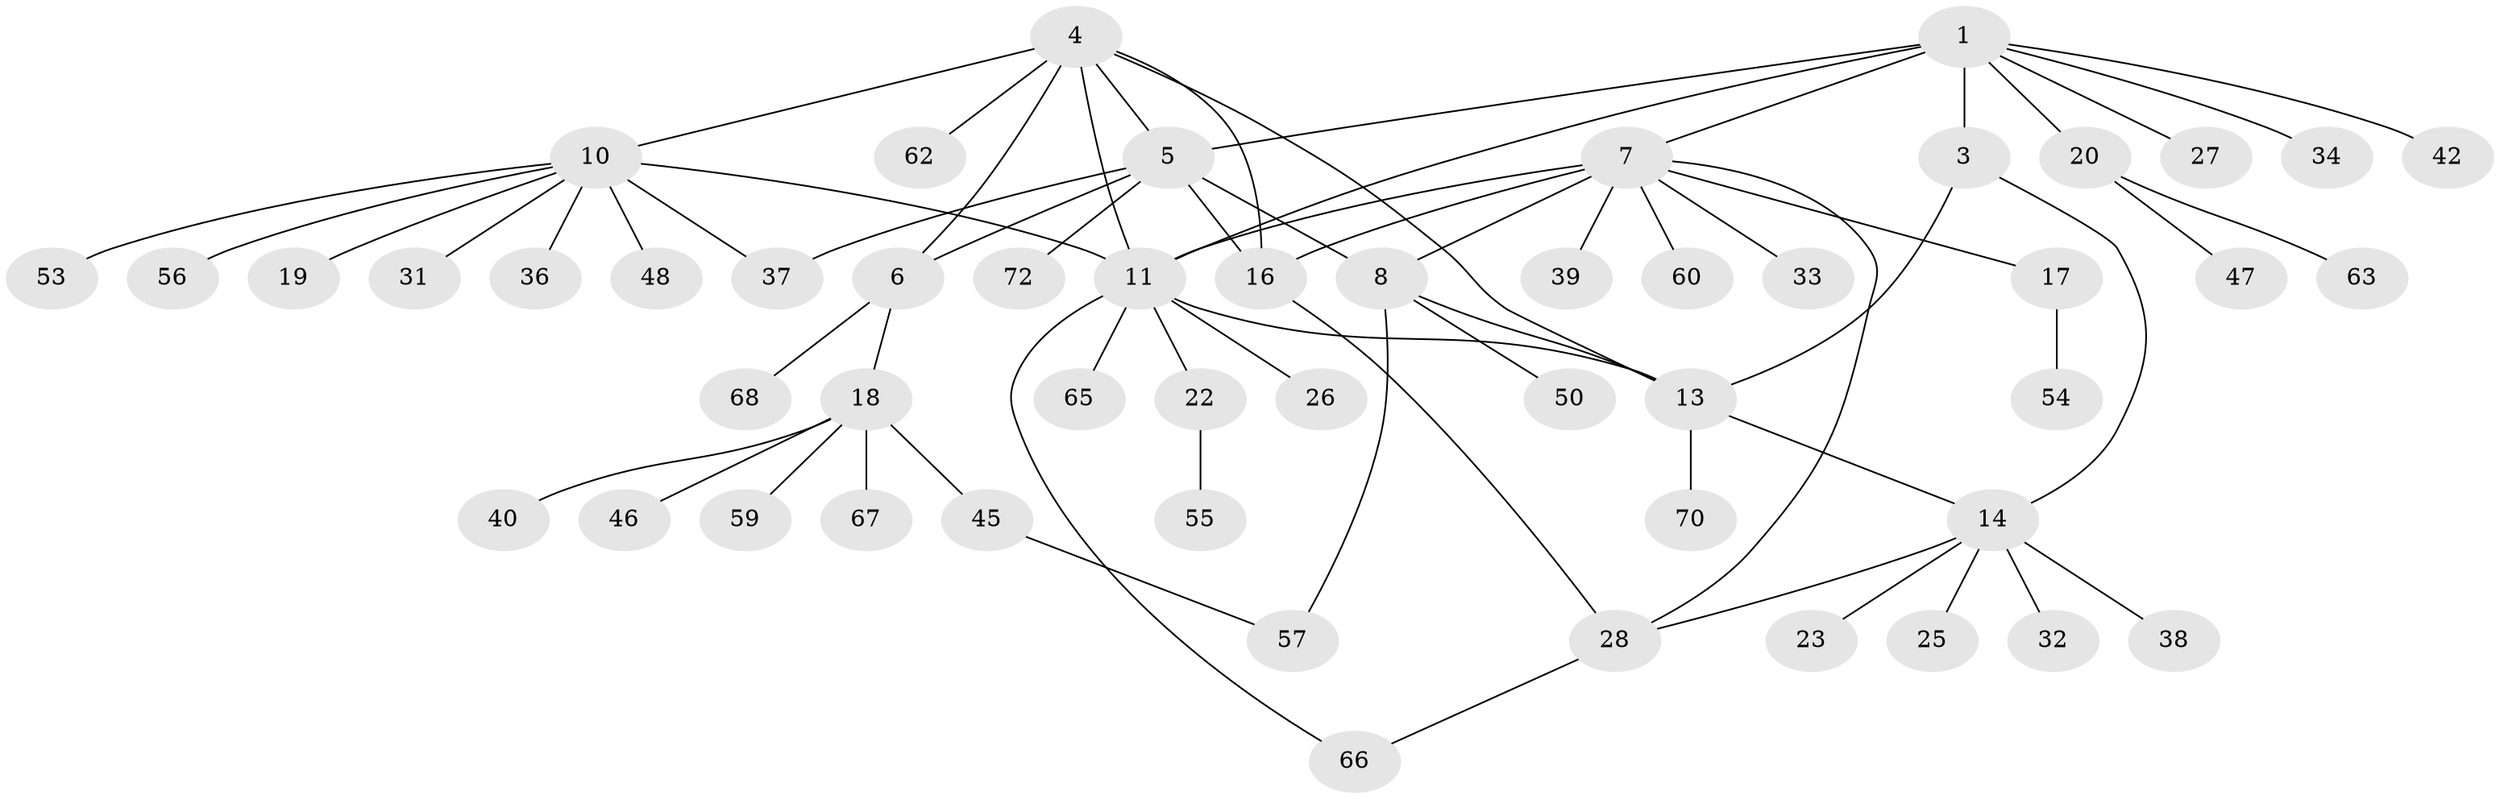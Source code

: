 // Generated by graph-tools (version 1.1) at 2025/52/02/27/25 19:52:16]
// undirected, 52 vertices, 67 edges
graph export_dot {
graph [start="1"]
  node [color=gray90,style=filled];
  1 [super="+2"];
  3 [super="+15"];
  4 [super="+29"];
  5 [super="+41"];
  6 [super="+51"];
  7 [super="+9"];
  8 [super="+71"];
  10 [super="+35"];
  11 [super="+12"];
  13 [super="+44"];
  14 [super="+24"];
  16 [super="+64"];
  17 [super="+21"];
  18 [super="+30"];
  19;
  20 [super="+52"];
  22 [super="+43"];
  23;
  25;
  26;
  27;
  28 [super="+61"];
  31;
  32;
  33 [super="+58"];
  34;
  36;
  37;
  38 [super="+49"];
  39;
  40;
  42;
  45;
  46;
  47;
  48;
  50;
  53;
  54;
  55;
  56;
  57;
  59;
  60;
  62;
  63 [super="+69"];
  65;
  66;
  67;
  68;
  70;
  72;
  1 -- 3 [weight=2];
  1 -- 5;
  1 -- 20;
  1 -- 27;
  1 -- 34;
  1 -- 42;
  1 -- 7;
  1 -- 11;
  3 -- 13;
  3 -- 14;
  4 -- 5;
  4 -- 6;
  4 -- 11;
  4 -- 13;
  4 -- 16;
  4 -- 62;
  4 -- 10;
  5 -- 6;
  5 -- 8;
  5 -- 37;
  5 -- 72;
  5 -- 16;
  6 -- 18;
  6 -- 68;
  7 -- 8 [weight=2];
  7 -- 17;
  7 -- 39;
  7 -- 60;
  7 -- 16;
  7 -- 33;
  7 -- 11;
  7 -- 28;
  8 -- 13;
  8 -- 50;
  8 -- 57;
  10 -- 11 [weight=2];
  10 -- 19;
  10 -- 31;
  10 -- 36;
  10 -- 37;
  10 -- 48;
  10 -- 53;
  10 -- 56;
  11 -- 22;
  11 -- 26;
  11 -- 65;
  11 -- 66;
  11 -- 13;
  13 -- 14;
  13 -- 70;
  14 -- 23;
  14 -- 25;
  14 -- 28;
  14 -- 32;
  14 -- 38;
  16 -- 28;
  17 -- 54;
  18 -- 40;
  18 -- 67;
  18 -- 59;
  18 -- 45;
  18 -- 46;
  20 -- 47;
  20 -- 63;
  22 -- 55;
  28 -- 66;
  45 -- 57;
}
